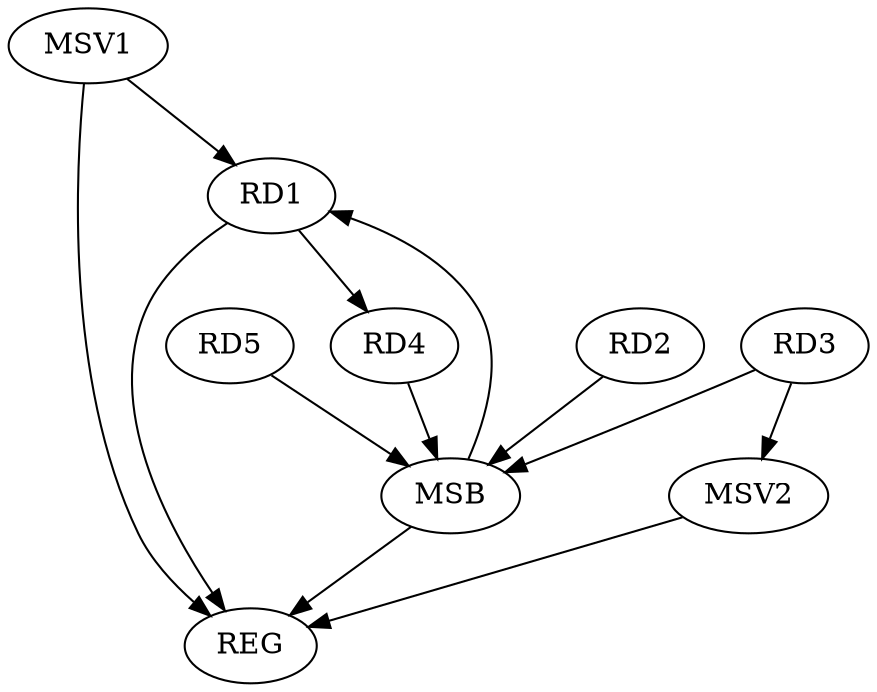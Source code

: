 strict digraph G {
  RD1 [ label="RD1" ];
  RD2 [ label="RD2" ];
  RD3 [ label="RD3" ];
  RD4 [ label="RD4" ];
  RD5 [ label="RD5" ];
  REG [ label="REG" ];
  MSB [ label="MSB" ];
  MSV1 [ label="MSV1" ];
  MSV2 [ label="MSV2" ];
  RD1 -> RD4;
  RD2 -> MSB;
  MSB -> RD1;
  MSB -> REG;
  RD3 -> MSB;
  RD4 -> MSB;
  RD5 -> MSB;
  RD1 -> REG;
  MSV1 -> RD1;
  MSV1 -> REG;
  RD3 -> MSV2;
  MSV2 -> REG;
}
